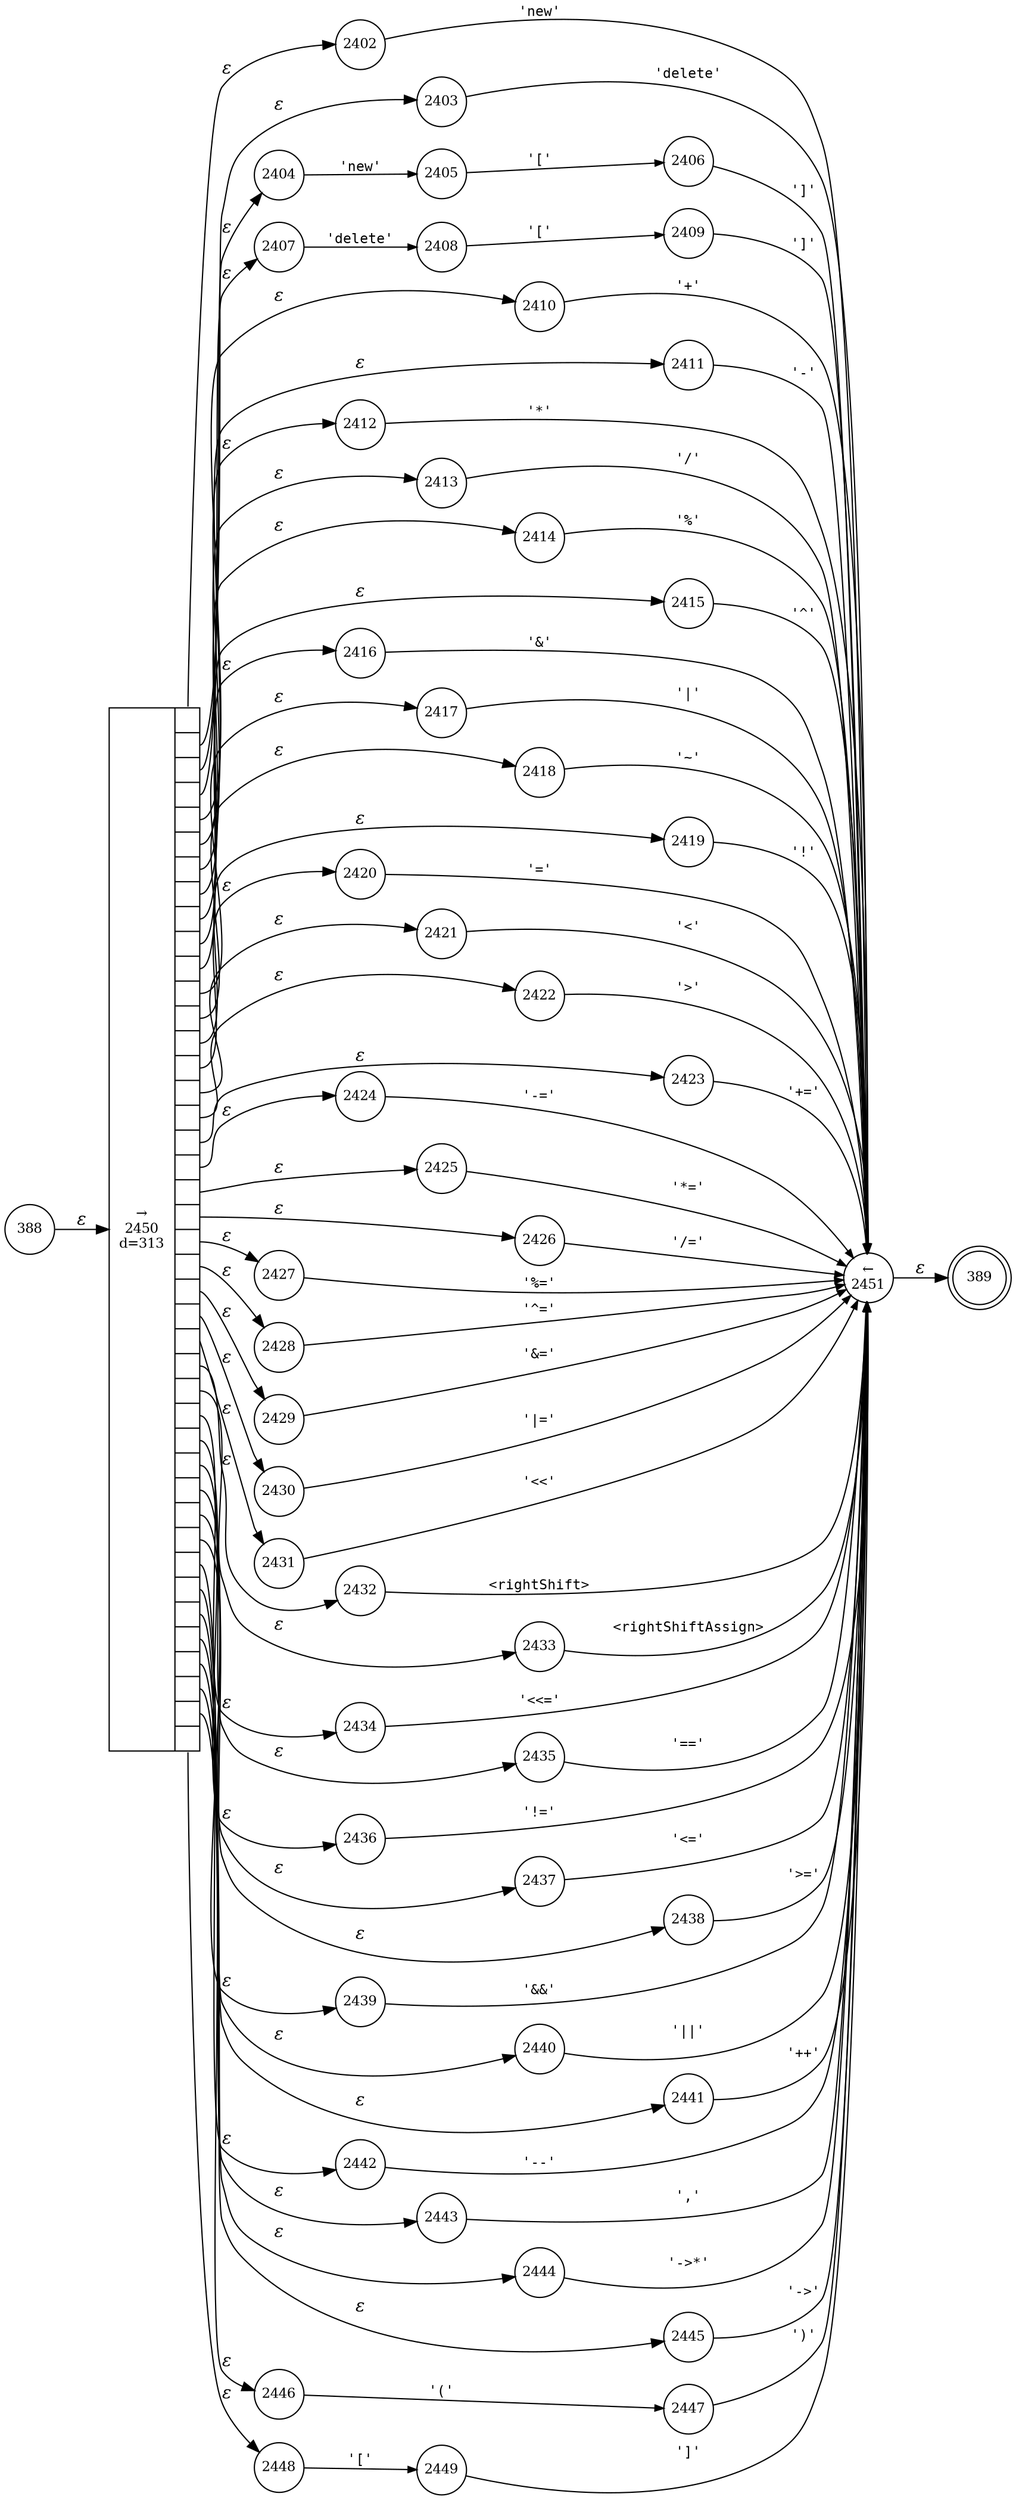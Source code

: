 digraph ATN {
rankdir=LR;
s389[fontsize=11, label="389", shape=doublecircle, fixedsize=true, width=.6];
s2432[fontsize=11,label="2432", shape=circle, fixedsize=true, width=.55, peripheries=1];
s2433[fontsize=11,label="2433", shape=circle, fixedsize=true, width=.55, peripheries=1];
s2434[fontsize=11,label="2434", shape=circle, fixedsize=true, width=.55, peripheries=1];
s2435[fontsize=11,label="2435", shape=circle, fixedsize=true, width=.55, peripheries=1];
s388[fontsize=11,label="388", shape=circle, fixedsize=true, width=.55, peripheries=1];
s2436[fontsize=11,label="2436", shape=circle, fixedsize=true, width=.55, peripheries=1];
s2437[fontsize=11,label="2437", shape=circle, fixedsize=true, width=.55, peripheries=1];
s2438[fontsize=11,label="2438", shape=circle, fixedsize=true, width=.55, peripheries=1];
s2439[fontsize=11,label="2439", shape=circle, fixedsize=true, width=.55, peripheries=1];
s2440[fontsize=11,label="2440", shape=circle, fixedsize=true, width=.55, peripheries=1];
s2441[fontsize=11,label="2441", shape=circle, fixedsize=true, width=.55, peripheries=1];
s2442[fontsize=11,label="2442", shape=circle, fixedsize=true, width=.55, peripheries=1];
s2443[fontsize=11,label="2443", shape=circle, fixedsize=true, width=.55, peripheries=1];
s2444[fontsize=11,label="2444", shape=circle, fixedsize=true, width=.55, peripheries=1];
s2445[fontsize=11,label="2445", shape=circle, fixedsize=true, width=.55, peripheries=1];
s2446[fontsize=11,label="2446", shape=circle, fixedsize=true, width=.55, peripheries=1];
s2447[fontsize=11,label="2447", shape=circle, fixedsize=true, width=.55, peripheries=1];
s2448[fontsize=11,label="2448", shape=circle, fixedsize=true, width=.55, peripheries=1];
s2449[fontsize=11,label="2449", shape=circle, fixedsize=true, width=.55, peripheries=1];
s2450[fontsize=11,label="{&rarr;\n2450\nd=313|{<p0>|<p1>|<p2>|<p3>|<p4>|<p5>|<p6>|<p7>|<p8>|<p9>|<p10>|<p11>|<p12>|<p13>|<p14>|<p15>|<p16>|<p17>|<p18>|<p19>|<p20>|<p21>|<p22>|<p23>|<p24>|<p25>|<p26>|<p27>|<p28>|<p29>|<p30>|<p31>|<p32>|<p33>|<p34>|<p35>|<p36>|<p37>|<p38>|<p39>|<p40>|<p41>}}", shape=record, fixedsize=false, peripheries=1];
s2451[fontsize=11,label="&larr;\n2451", shape=circle, fixedsize=true, width=.55, peripheries=1];
s2402[fontsize=11,label="2402", shape=circle, fixedsize=true, width=.55, peripheries=1];
s2403[fontsize=11,label="2403", shape=circle, fixedsize=true, width=.55, peripheries=1];
s2404[fontsize=11,label="2404", shape=circle, fixedsize=true, width=.55, peripheries=1];
s2405[fontsize=11,label="2405", shape=circle, fixedsize=true, width=.55, peripheries=1];
s2406[fontsize=11,label="2406", shape=circle, fixedsize=true, width=.55, peripheries=1];
s2407[fontsize=11,label="2407", shape=circle, fixedsize=true, width=.55, peripheries=1];
s2408[fontsize=11,label="2408", shape=circle, fixedsize=true, width=.55, peripheries=1];
s2409[fontsize=11,label="2409", shape=circle, fixedsize=true, width=.55, peripheries=1];
s2410[fontsize=11,label="2410", shape=circle, fixedsize=true, width=.55, peripheries=1];
s2411[fontsize=11,label="2411", shape=circle, fixedsize=true, width=.55, peripheries=1];
s2412[fontsize=11,label="2412", shape=circle, fixedsize=true, width=.55, peripheries=1];
s2413[fontsize=11,label="2413", shape=circle, fixedsize=true, width=.55, peripheries=1];
s2414[fontsize=11,label="2414", shape=circle, fixedsize=true, width=.55, peripheries=1];
s2415[fontsize=11,label="2415", shape=circle, fixedsize=true, width=.55, peripheries=1];
s2416[fontsize=11,label="2416", shape=circle, fixedsize=true, width=.55, peripheries=1];
s2417[fontsize=11,label="2417", shape=circle, fixedsize=true, width=.55, peripheries=1];
s2418[fontsize=11,label="2418", shape=circle, fixedsize=true, width=.55, peripheries=1];
s2419[fontsize=11,label="2419", shape=circle, fixedsize=true, width=.55, peripheries=1];
s2420[fontsize=11,label="2420", shape=circle, fixedsize=true, width=.55, peripheries=1];
s2421[fontsize=11,label="2421", shape=circle, fixedsize=true, width=.55, peripheries=1];
s2422[fontsize=11,label="2422", shape=circle, fixedsize=true, width=.55, peripheries=1];
s2423[fontsize=11,label="2423", shape=circle, fixedsize=true, width=.55, peripheries=1];
s2424[fontsize=11,label="2424", shape=circle, fixedsize=true, width=.55, peripheries=1];
s2425[fontsize=11,label="2425", shape=circle, fixedsize=true, width=.55, peripheries=1];
s2426[fontsize=11,label="2426", shape=circle, fixedsize=true, width=.55, peripheries=1];
s2427[fontsize=11,label="2427", shape=circle, fixedsize=true, width=.55, peripheries=1];
s2428[fontsize=11,label="2428", shape=circle, fixedsize=true, width=.55, peripheries=1];
s2429[fontsize=11,label="2429", shape=circle, fixedsize=true, width=.55, peripheries=1];
s2430[fontsize=11,label="2430", shape=circle, fixedsize=true, width=.55, peripheries=1];
s2431[fontsize=11,label="2431", shape=circle, fixedsize=true, width=.55, peripheries=1];
s388 -> s2450 [fontname="Times-Italic", label="&epsilon;"];
s2450:p0 -> s2402 [fontname="Times-Italic", label="&epsilon;"];
s2450:p1 -> s2403 [fontname="Times-Italic", label="&epsilon;"];
s2450:p2 -> s2404 [fontname="Times-Italic", label="&epsilon;"];
s2450:p3 -> s2407 [fontname="Times-Italic", label="&epsilon;"];
s2450:p4 -> s2410 [fontname="Times-Italic", label="&epsilon;"];
s2450:p5 -> s2411 [fontname="Times-Italic", label="&epsilon;"];
s2450:p6 -> s2412 [fontname="Times-Italic", label="&epsilon;"];
s2450:p7 -> s2413 [fontname="Times-Italic", label="&epsilon;"];
s2450:p8 -> s2414 [fontname="Times-Italic", label="&epsilon;"];
s2450:p9 -> s2415 [fontname="Times-Italic", label="&epsilon;"];
s2450:p10 -> s2416 [fontname="Times-Italic", label="&epsilon;"];
s2450:p11 -> s2417 [fontname="Times-Italic", label="&epsilon;"];
s2450:p12 -> s2418 [fontname="Times-Italic", label="&epsilon;"];
s2450:p13 -> s2419 [fontname="Times-Italic", label="&epsilon;"];
s2450:p14 -> s2420 [fontname="Times-Italic", label="&epsilon;"];
s2450:p15 -> s2421 [fontname="Times-Italic", label="&epsilon;"];
s2450:p16 -> s2422 [fontname="Times-Italic", label="&epsilon;"];
s2450:p17 -> s2423 [fontname="Times-Italic", label="&epsilon;"];
s2450:p18 -> s2424 [fontname="Times-Italic", label="&epsilon;"];
s2450:p19 -> s2425 [fontname="Times-Italic", label="&epsilon;"];
s2450:p20 -> s2426 [fontname="Times-Italic", label="&epsilon;"];
s2450:p21 -> s2427 [fontname="Times-Italic", label="&epsilon;"];
s2450:p22 -> s2428 [fontname="Times-Italic", label="&epsilon;"];
s2450:p23 -> s2429 [fontname="Times-Italic", label="&epsilon;"];
s2450:p24 -> s2430 [fontname="Times-Italic", label="&epsilon;"];
s2450:p25 -> s2431 [fontname="Times-Italic", label="&epsilon;"];
s2450:p26 -> s2432 [fontname="Times-Italic", label="&epsilon;"];
s2450:p27 -> s2433 [fontname="Times-Italic", label="&epsilon;"];
s2450:p28 -> s2434 [fontname="Times-Italic", label="&epsilon;"];
s2450:p29 -> s2435 [fontname="Times-Italic", label="&epsilon;"];
s2450:p30 -> s2436 [fontname="Times-Italic", label="&epsilon;"];
s2450:p31 -> s2437 [fontname="Times-Italic", label="&epsilon;"];
s2450:p32 -> s2438 [fontname="Times-Italic", label="&epsilon;"];
s2450:p33 -> s2439 [fontname="Times-Italic", label="&epsilon;"];
s2450:p34 -> s2440 [fontname="Times-Italic", label="&epsilon;"];
s2450:p35 -> s2441 [fontname="Times-Italic", label="&epsilon;"];
s2450:p36 -> s2442 [fontname="Times-Italic", label="&epsilon;"];
s2450:p37 -> s2443 [fontname="Times-Italic", label="&epsilon;"];
s2450:p38 -> s2444 [fontname="Times-Italic", label="&epsilon;"];
s2450:p39 -> s2445 [fontname="Times-Italic", label="&epsilon;"];
s2450:p40 -> s2446 [fontname="Times-Italic", label="&epsilon;"];
s2450:p41 -> s2448 [fontname="Times-Italic", label="&epsilon;"];
s2402 -> s2451 [fontsize=11, fontname="Courier", arrowsize=.7, label = "'new'", arrowhead = normal];
s2403 -> s2451 [fontsize=11, fontname="Courier", arrowsize=.7, label = "'delete'", arrowhead = normal];
s2404 -> s2405 [fontsize=11, fontname="Courier", arrowsize=.7, label = "'new'", arrowhead = normal];
s2407 -> s2408 [fontsize=11, fontname="Courier", arrowsize=.7, label = "'delete'", arrowhead = normal];
s2410 -> s2451 [fontsize=11, fontname="Courier", arrowsize=.7, label = "'+'", arrowhead = normal];
s2411 -> s2451 [fontsize=11, fontname="Courier", arrowsize=.7, label = "'-'", arrowhead = normal];
s2412 -> s2451 [fontsize=11, fontname="Courier", arrowsize=.7, label = "'*'", arrowhead = normal];
s2413 -> s2451 [fontsize=11, fontname="Courier", arrowsize=.7, label = "'/'", arrowhead = normal];
s2414 -> s2451 [fontsize=11, fontname="Courier", arrowsize=.7, label = "'%'", arrowhead = normal];
s2415 -> s2451 [fontsize=11, fontname="Courier", arrowsize=.7, label = "'^'", arrowhead = normal];
s2416 -> s2451 [fontsize=11, fontname="Courier", arrowsize=.7, label = "'&'", arrowhead = normal];
s2417 -> s2451 [fontsize=11, fontname="Courier", arrowsize=.7, label = "'|'", arrowhead = normal];
s2418 -> s2451 [fontsize=11, fontname="Courier", arrowsize=.7, label = "'~'", arrowhead = normal];
s2419 -> s2451 [fontsize=11, fontname="Courier", arrowsize=.7, label = "'!'", arrowhead = normal];
s2420 -> s2451 [fontsize=11, fontname="Courier", arrowsize=.7, label = "'='", arrowhead = normal];
s2421 -> s2451 [fontsize=11, fontname="Courier", arrowsize=.7, label = "'<'", arrowhead = normal];
s2422 -> s2451 [fontsize=11, fontname="Courier", arrowsize=.7, label = "'>'", arrowhead = normal];
s2423 -> s2451 [fontsize=11, fontname="Courier", arrowsize=.7, label = "'+='", arrowhead = normal];
s2424 -> s2451 [fontsize=11, fontname="Courier", arrowsize=.7, label = "'-='", arrowhead = normal];
s2425 -> s2451 [fontsize=11, fontname="Courier", arrowsize=.7, label = "'*='", arrowhead = normal];
s2426 -> s2451 [fontsize=11, fontname="Courier", arrowsize=.7, label = "'/='", arrowhead = normal];
s2427 -> s2451 [fontsize=11, fontname="Courier", arrowsize=.7, label = "'%='", arrowhead = normal];
s2428 -> s2451 [fontsize=11, fontname="Courier", arrowsize=.7, label = "'^='", arrowhead = normal];
s2429 -> s2451 [fontsize=11, fontname="Courier", arrowsize=.7, label = "'&='", arrowhead = normal];
s2430 -> s2451 [fontsize=11, fontname="Courier", arrowsize=.7, label = "'|='", arrowhead = normal];
s2431 -> s2451 [fontsize=11, fontname="Courier", arrowsize=.7, label = "'<<'", arrowhead = normal];
s2432 -> s2451 [fontsize=11, fontname="Courier", arrowsize=.7, label = "<rightShift>", arrowhead = normal];
s2433 -> s2451 [fontsize=11, fontname="Courier", arrowsize=.7, label = "<rightShiftAssign>", arrowhead = normal];
s2434 -> s2451 [fontsize=11, fontname="Courier", arrowsize=.7, label = "'<<='", arrowhead = normal];
s2435 -> s2451 [fontsize=11, fontname="Courier", arrowsize=.7, label = "'=='", arrowhead = normal];
s2436 -> s2451 [fontsize=11, fontname="Courier", arrowsize=.7, label = "'!='", arrowhead = normal];
s2437 -> s2451 [fontsize=11, fontname="Courier", arrowsize=.7, label = "'<='", arrowhead = normal];
s2438 -> s2451 [fontsize=11, fontname="Courier", arrowsize=.7, label = "'>='", arrowhead = normal];
s2439 -> s2451 [fontsize=11, fontname="Courier", arrowsize=.7, label = "'&&'", arrowhead = normal];
s2440 -> s2451 [fontsize=11, fontname="Courier", arrowsize=.7, label = "'||'", arrowhead = normal];
s2441 -> s2451 [fontsize=11, fontname="Courier", arrowsize=.7, label = "'++'", arrowhead = normal];
s2442 -> s2451 [fontsize=11, fontname="Courier", arrowsize=.7, label = "'--'", arrowhead = normal];
s2443 -> s2451 [fontsize=11, fontname="Courier", arrowsize=.7, label = "','", arrowhead = normal];
s2444 -> s2451 [fontsize=11, fontname="Courier", arrowsize=.7, label = "'->*'", arrowhead = normal];
s2445 -> s2451 [fontsize=11, fontname="Courier", arrowsize=.7, label = "'->'", arrowhead = normal];
s2446 -> s2447 [fontsize=11, fontname="Courier", arrowsize=.7, label = "'('", arrowhead = normal];
s2448 -> s2449 [fontsize=11, fontname="Courier", arrowsize=.7, label = "'['", arrowhead = normal];
s2451 -> s389 [fontname="Times-Italic", label="&epsilon;"];
s2405 -> s2406 [fontsize=11, fontname="Courier", arrowsize=.7, label = "'['", arrowhead = normal];
s2408 -> s2409 [fontsize=11, fontname="Courier", arrowsize=.7, label = "'['", arrowhead = normal];
s2447 -> s2451 [fontsize=11, fontname="Courier", arrowsize=.7, label = "')'", arrowhead = normal];
s2449 -> s2451 [fontsize=11, fontname="Courier", arrowsize=.7, label = "']'", arrowhead = normal];
s2406 -> s2451 [fontsize=11, fontname="Courier", arrowsize=.7, label = "']'", arrowhead = normal];
s2409 -> s2451 [fontsize=11, fontname="Courier", arrowsize=.7, label = "']'", arrowhead = normal];
}